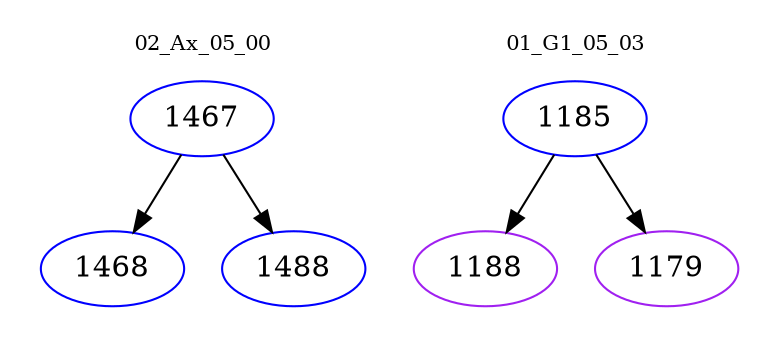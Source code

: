 digraph{
subgraph cluster_0 {
color = white
label = "02_Ax_05_00";
fontsize=10;
T0_1467 [label="1467", color="blue"]
T0_1467 -> T0_1468 [color="black"]
T0_1468 [label="1468", color="blue"]
T0_1467 -> T0_1488 [color="black"]
T0_1488 [label="1488", color="blue"]
}
subgraph cluster_1 {
color = white
label = "01_G1_05_03";
fontsize=10;
T1_1185 [label="1185", color="blue"]
T1_1185 -> T1_1188 [color="black"]
T1_1188 [label="1188", color="purple"]
T1_1185 -> T1_1179 [color="black"]
T1_1179 [label="1179", color="purple"]
}
}
